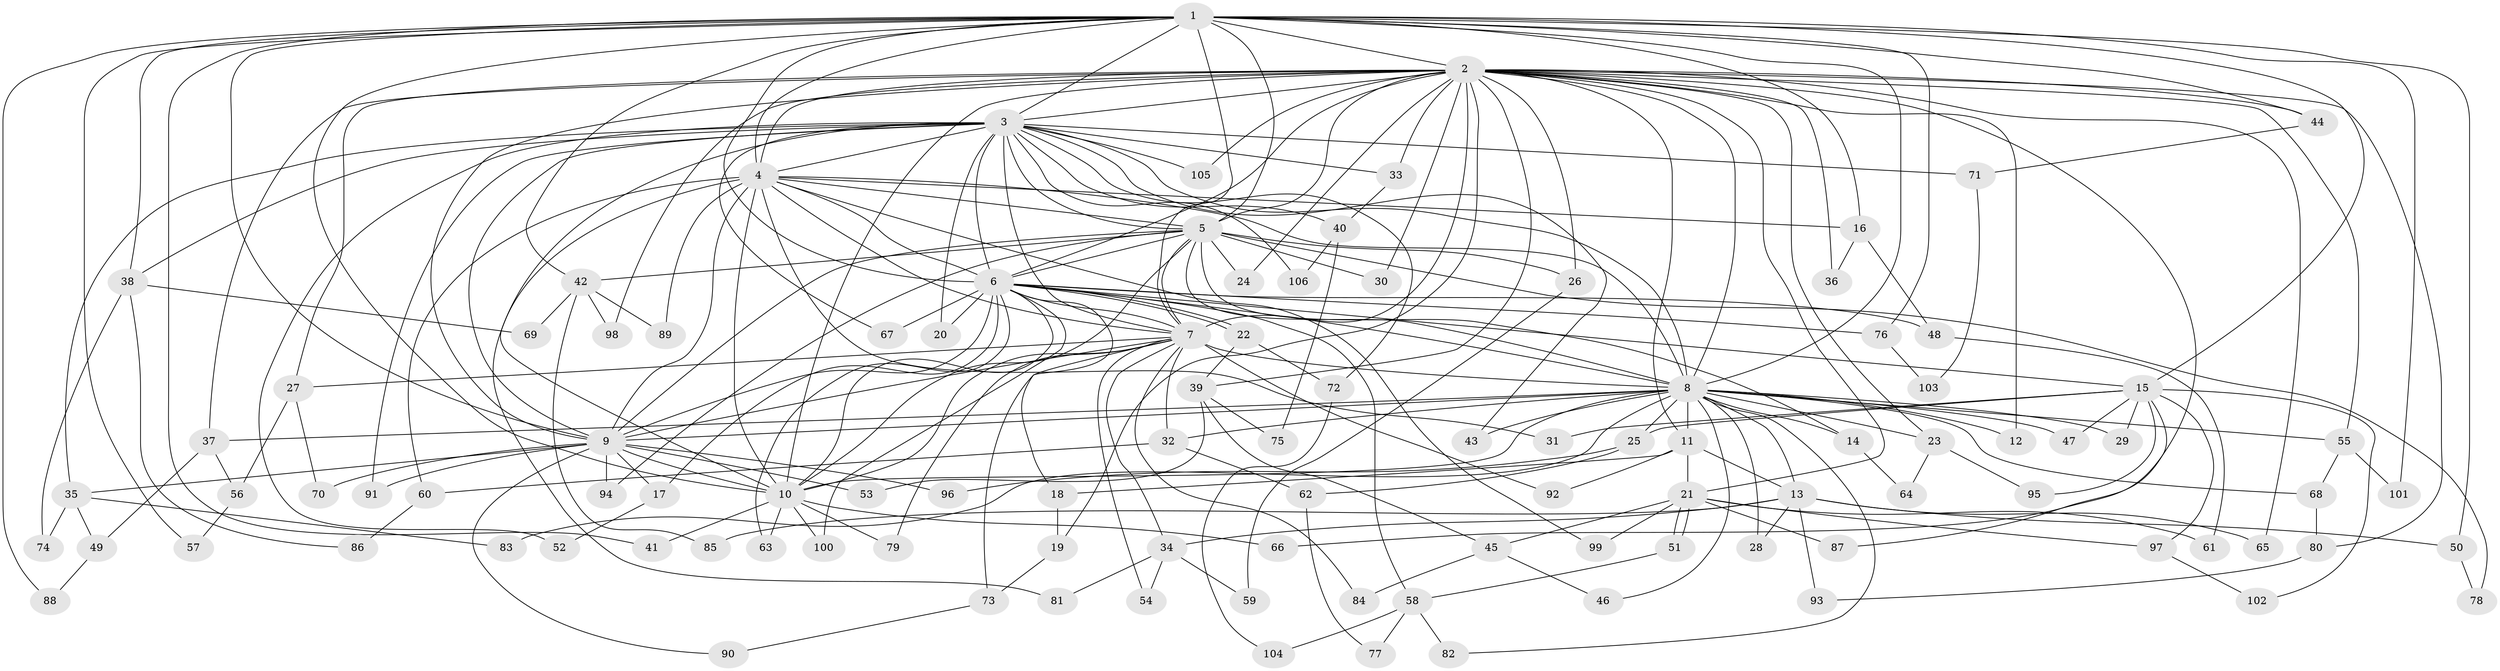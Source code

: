 // coarse degree distribution, {22: 0.013513513513513514, 26: 0.02702702702702703, 13: 0.013513513513513514, 14: 0.013513513513513514, 18: 0.013513513513513514, 23: 0.013513513513513514, 15: 0.013513513513513514, 6: 0.04054054054054054, 2: 0.40540540540540543, 7: 0.013513513513513514, 3: 0.20270270270270271, 12: 0.013513513513513514, 4: 0.12162162162162163, 9: 0.013513513513513514, 5: 0.06756756756756757, 1: 0.013513513513513514}
// Generated by graph-tools (version 1.1) at 2025/23/03/03/25 07:23:41]
// undirected, 106 vertices, 237 edges
graph export_dot {
graph [start="1"]
  node [color=gray90,style=filled];
  1;
  2;
  3;
  4;
  5;
  6;
  7;
  8;
  9;
  10;
  11;
  12;
  13;
  14;
  15;
  16;
  17;
  18;
  19;
  20;
  21;
  22;
  23;
  24;
  25;
  26;
  27;
  28;
  29;
  30;
  31;
  32;
  33;
  34;
  35;
  36;
  37;
  38;
  39;
  40;
  41;
  42;
  43;
  44;
  45;
  46;
  47;
  48;
  49;
  50;
  51;
  52;
  53;
  54;
  55;
  56;
  57;
  58;
  59;
  60;
  61;
  62;
  63;
  64;
  65;
  66;
  67;
  68;
  69;
  70;
  71;
  72;
  73;
  74;
  75;
  76;
  77;
  78;
  79;
  80;
  81;
  82;
  83;
  84;
  85;
  86;
  87;
  88;
  89;
  90;
  91;
  92;
  93;
  94;
  95;
  96;
  97;
  98;
  99;
  100;
  101;
  102;
  103;
  104;
  105;
  106;
  1 -- 2;
  1 -- 3;
  1 -- 4;
  1 -- 5;
  1 -- 6;
  1 -- 7;
  1 -- 8;
  1 -- 9;
  1 -- 10;
  1 -- 15;
  1 -- 16;
  1 -- 38;
  1 -- 41;
  1 -- 42;
  1 -- 44;
  1 -- 50;
  1 -- 57;
  1 -- 76;
  1 -- 88;
  1 -- 101;
  2 -- 3;
  2 -- 4;
  2 -- 5;
  2 -- 6;
  2 -- 7;
  2 -- 8;
  2 -- 9;
  2 -- 10;
  2 -- 11;
  2 -- 12;
  2 -- 19;
  2 -- 21;
  2 -- 23;
  2 -- 24;
  2 -- 26;
  2 -- 27;
  2 -- 30;
  2 -- 33;
  2 -- 36;
  2 -- 37;
  2 -- 39;
  2 -- 44;
  2 -- 55;
  2 -- 65;
  2 -- 66;
  2 -- 80;
  2 -- 98;
  2 -- 105;
  3 -- 4;
  3 -- 5;
  3 -- 6;
  3 -- 7;
  3 -- 8;
  3 -- 9;
  3 -- 10;
  3 -- 20;
  3 -- 33;
  3 -- 35;
  3 -- 38;
  3 -- 40;
  3 -- 43;
  3 -- 52;
  3 -- 67;
  3 -- 71;
  3 -- 72;
  3 -- 91;
  3 -- 105;
  3 -- 106;
  4 -- 5;
  4 -- 6;
  4 -- 7;
  4 -- 8;
  4 -- 9;
  4 -- 10;
  4 -- 16;
  4 -- 31;
  4 -- 60;
  4 -- 81;
  4 -- 89;
  4 -- 99;
  5 -- 6;
  5 -- 7;
  5 -- 8;
  5 -- 9;
  5 -- 10;
  5 -- 14;
  5 -- 24;
  5 -- 26;
  5 -- 30;
  5 -- 42;
  5 -- 78;
  5 -- 94;
  6 -- 7;
  6 -- 8;
  6 -- 9;
  6 -- 10;
  6 -- 15;
  6 -- 17;
  6 -- 18;
  6 -- 20;
  6 -- 22;
  6 -- 22;
  6 -- 48;
  6 -- 58;
  6 -- 63;
  6 -- 67;
  6 -- 76;
  6 -- 100;
  7 -- 8;
  7 -- 9;
  7 -- 10;
  7 -- 27;
  7 -- 32;
  7 -- 34;
  7 -- 54;
  7 -- 73;
  7 -- 79;
  7 -- 84;
  7 -- 92;
  8 -- 9;
  8 -- 10;
  8 -- 11;
  8 -- 12;
  8 -- 13;
  8 -- 14;
  8 -- 23;
  8 -- 25;
  8 -- 28;
  8 -- 29;
  8 -- 32;
  8 -- 37;
  8 -- 43;
  8 -- 46;
  8 -- 47;
  8 -- 55;
  8 -- 68;
  8 -- 82;
  8 -- 83;
  9 -- 10;
  9 -- 17;
  9 -- 35;
  9 -- 53;
  9 -- 70;
  9 -- 90;
  9 -- 91;
  9 -- 94;
  9 -- 96;
  10 -- 41;
  10 -- 63;
  10 -- 66;
  10 -- 79;
  10 -- 100;
  11 -- 13;
  11 -- 18;
  11 -- 21;
  11 -- 92;
  13 -- 28;
  13 -- 34;
  13 -- 50;
  13 -- 65;
  13 -- 85;
  13 -- 93;
  14 -- 64;
  15 -- 25;
  15 -- 29;
  15 -- 31;
  15 -- 47;
  15 -- 87;
  15 -- 95;
  15 -- 97;
  15 -- 102;
  16 -- 36;
  16 -- 48;
  17 -- 52;
  18 -- 19;
  19 -- 73;
  21 -- 45;
  21 -- 51;
  21 -- 51;
  21 -- 61;
  21 -- 87;
  21 -- 97;
  21 -- 99;
  22 -- 39;
  22 -- 72;
  23 -- 64;
  23 -- 95;
  25 -- 62;
  25 -- 96;
  26 -- 59;
  27 -- 56;
  27 -- 70;
  32 -- 60;
  32 -- 62;
  33 -- 40;
  34 -- 54;
  34 -- 59;
  34 -- 81;
  35 -- 49;
  35 -- 74;
  35 -- 83;
  37 -- 49;
  37 -- 56;
  38 -- 69;
  38 -- 74;
  38 -- 86;
  39 -- 45;
  39 -- 53;
  39 -- 75;
  40 -- 75;
  40 -- 106;
  42 -- 69;
  42 -- 85;
  42 -- 89;
  42 -- 98;
  44 -- 71;
  45 -- 46;
  45 -- 84;
  48 -- 61;
  49 -- 88;
  50 -- 78;
  51 -- 58;
  55 -- 68;
  55 -- 101;
  56 -- 57;
  58 -- 77;
  58 -- 82;
  58 -- 104;
  60 -- 86;
  62 -- 77;
  68 -- 80;
  71 -- 103;
  72 -- 104;
  73 -- 90;
  76 -- 103;
  80 -- 93;
  97 -- 102;
}
